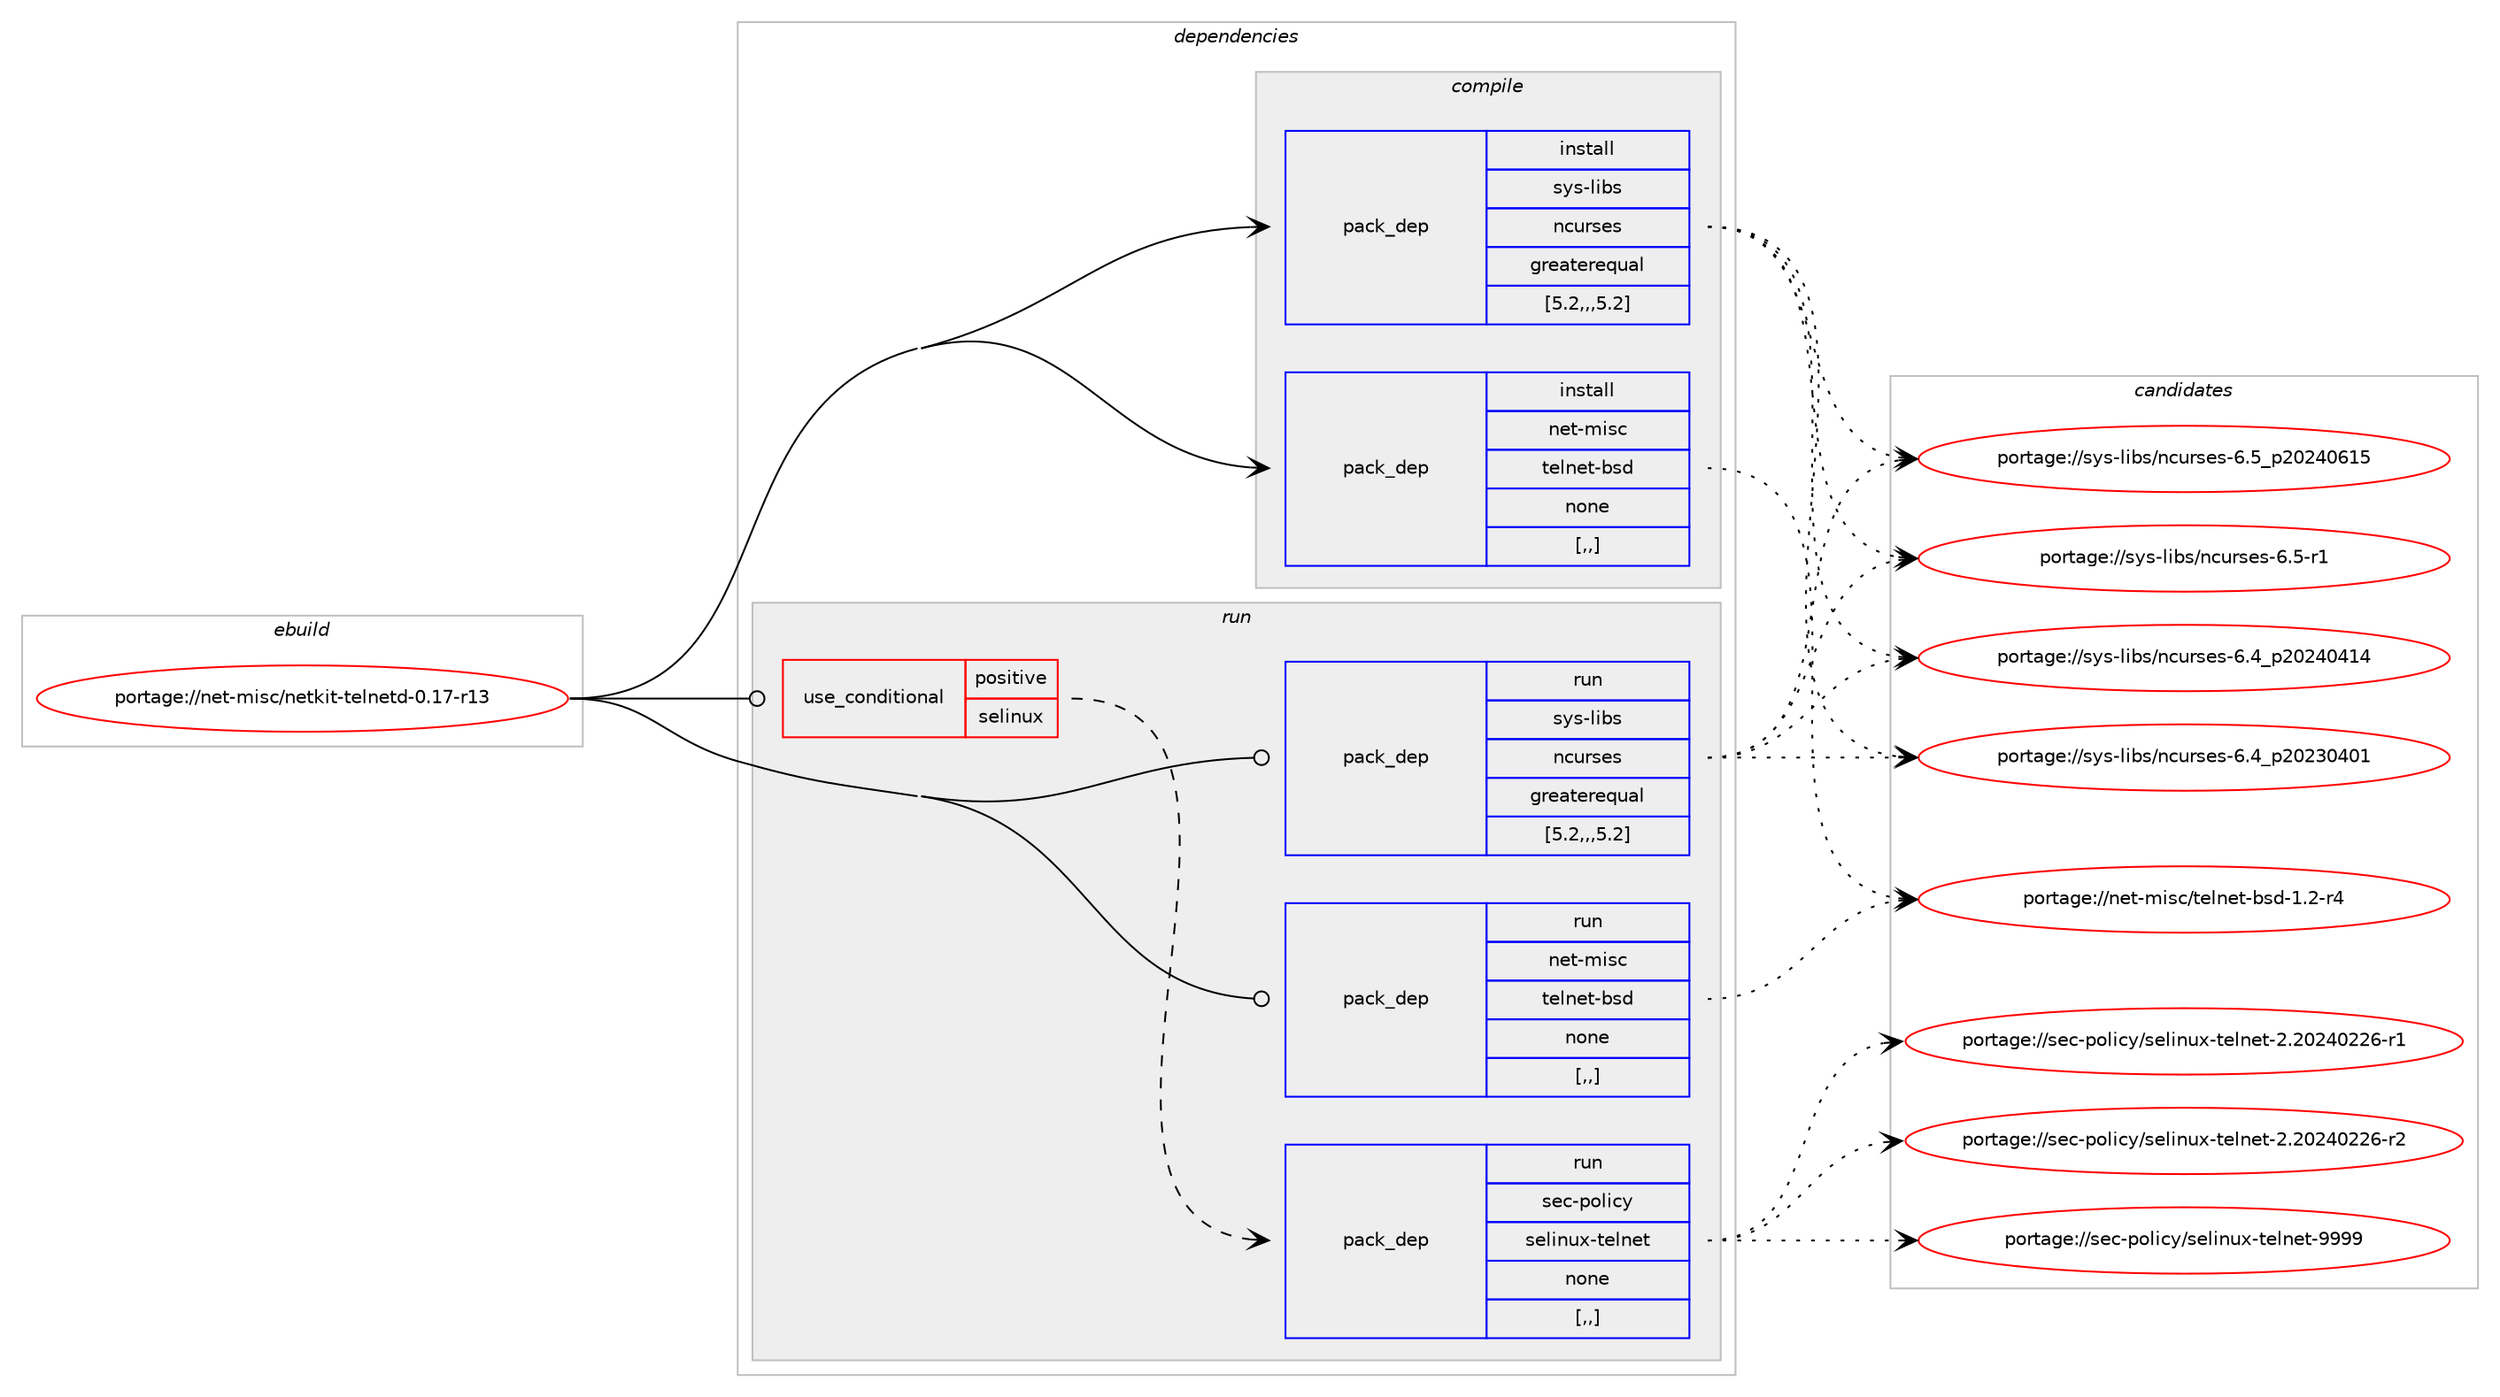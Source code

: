 digraph prolog {

# *************
# Graph options
# *************

newrank=true;
concentrate=true;
compound=true;
graph [rankdir=LR,fontname=Helvetica,fontsize=10,ranksep=1.5];#, ranksep=2.5, nodesep=0.2];
edge  [arrowhead=vee];
node  [fontname=Helvetica,fontsize=10];

# **********
# The ebuild
# **********

subgraph cluster_leftcol {
color=gray;
label=<<i>ebuild</i>>;
id [label="portage://net-misc/netkit-telnetd-0.17-r13", color=red, width=4, href="../net-misc/netkit-telnetd-0.17-r13.svg"];
}

# ****************
# The dependencies
# ****************

subgraph cluster_midcol {
color=gray;
label=<<i>dependencies</i>>;
subgraph cluster_compile {
fillcolor="#eeeeee";
style=filled;
label=<<i>compile</i>>;
subgraph pack271785 {
dependency372462 [label=<<TABLE BORDER="0" CELLBORDER="1" CELLSPACING="0" CELLPADDING="4" WIDTH="220"><TR><TD ROWSPAN="6" CELLPADDING="30">pack_dep</TD></TR><TR><TD WIDTH="110">install</TD></TR><TR><TD>sys-libs</TD></TR><TR><TD>ncurses</TD></TR><TR><TD>greaterequal</TD></TR><TR><TD>[5.2,,,5.2]</TD></TR></TABLE>>, shape=none, color=blue];
}
id:e -> dependency372462:w [weight=20,style="solid",arrowhead="vee"];
subgraph pack271786 {
dependency372463 [label=<<TABLE BORDER="0" CELLBORDER="1" CELLSPACING="0" CELLPADDING="4" WIDTH="220"><TR><TD ROWSPAN="6" CELLPADDING="30">pack_dep</TD></TR><TR><TD WIDTH="110">install</TD></TR><TR><TD>net-misc</TD></TR><TR><TD>telnet-bsd</TD></TR><TR><TD>none</TD></TR><TR><TD>[,,]</TD></TR></TABLE>>, shape=none, color=blue];
}
id:e -> dependency372463:w [weight=20,style="solid",arrowhead="vee"];
}
subgraph cluster_compileandrun {
fillcolor="#eeeeee";
style=filled;
label=<<i>compile and run</i>>;
}
subgraph cluster_run {
fillcolor="#eeeeee";
style=filled;
label=<<i>run</i>>;
subgraph cond98006 {
dependency372464 [label=<<TABLE BORDER="0" CELLBORDER="1" CELLSPACING="0" CELLPADDING="4"><TR><TD ROWSPAN="3" CELLPADDING="10">use_conditional</TD></TR><TR><TD>positive</TD></TR><TR><TD>selinux</TD></TR></TABLE>>, shape=none, color=red];
subgraph pack271787 {
dependency372465 [label=<<TABLE BORDER="0" CELLBORDER="1" CELLSPACING="0" CELLPADDING="4" WIDTH="220"><TR><TD ROWSPAN="6" CELLPADDING="30">pack_dep</TD></TR><TR><TD WIDTH="110">run</TD></TR><TR><TD>sec-policy</TD></TR><TR><TD>selinux-telnet</TD></TR><TR><TD>none</TD></TR><TR><TD>[,,]</TD></TR></TABLE>>, shape=none, color=blue];
}
dependency372464:e -> dependency372465:w [weight=20,style="dashed",arrowhead="vee"];
}
id:e -> dependency372464:w [weight=20,style="solid",arrowhead="odot"];
subgraph pack271788 {
dependency372466 [label=<<TABLE BORDER="0" CELLBORDER="1" CELLSPACING="0" CELLPADDING="4" WIDTH="220"><TR><TD ROWSPAN="6" CELLPADDING="30">pack_dep</TD></TR><TR><TD WIDTH="110">run</TD></TR><TR><TD>sys-libs</TD></TR><TR><TD>ncurses</TD></TR><TR><TD>greaterequal</TD></TR><TR><TD>[5.2,,,5.2]</TD></TR></TABLE>>, shape=none, color=blue];
}
id:e -> dependency372466:w [weight=20,style="solid",arrowhead="odot"];
subgraph pack271789 {
dependency372467 [label=<<TABLE BORDER="0" CELLBORDER="1" CELLSPACING="0" CELLPADDING="4" WIDTH="220"><TR><TD ROWSPAN="6" CELLPADDING="30">pack_dep</TD></TR><TR><TD WIDTH="110">run</TD></TR><TR><TD>net-misc</TD></TR><TR><TD>telnet-bsd</TD></TR><TR><TD>none</TD></TR><TR><TD>[,,]</TD></TR></TABLE>>, shape=none, color=blue];
}
id:e -> dependency372467:w [weight=20,style="solid",arrowhead="odot"];
}
}

# **************
# The candidates
# **************

subgraph cluster_choices {
rank=same;
color=gray;
label=<<i>candidates</i>>;

subgraph choice271785 {
color=black;
nodesep=1;
choice1151211154510810598115471109911711411510111545544653951125048505248544953 [label="portage://sys-libs/ncurses-6.5_p20240615", color=red, width=4,href="../sys-libs/ncurses-6.5_p20240615.svg"];
choice11512111545108105981154711099117114115101115455446534511449 [label="portage://sys-libs/ncurses-6.5-r1", color=red, width=4,href="../sys-libs/ncurses-6.5-r1.svg"];
choice1151211154510810598115471109911711411510111545544652951125048505248524952 [label="portage://sys-libs/ncurses-6.4_p20240414", color=red, width=4,href="../sys-libs/ncurses-6.4_p20240414.svg"];
choice1151211154510810598115471109911711411510111545544652951125048505148524849 [label="portage://sys-libs/ncurses-6.4_p20230401", color=red, width=4,href="../sys-libs/ncurses-6.4_p20230401.svg"];
dependency372462:e -> choice1151211154510810598115471109911711411510111545544653951125048505248544953:w [style=dotted,weight="100"];
dependency372462:e -> choice11512111545108105981154711099117114115101115455446534511449:w [style=dotted,weight="100"];
dependency372462:e -> choice1151211154510810598115471109911711411510111545544652951125048505248524952:w [style=dotted,weight="100"];
dependency372462:e -> choice1151211154510810598115471109911711411510111545544652951125048505148524849:w [style=dotted,weight="100"];
}
subgraph choice271786 {
color=black;
nodesep=1;
choice1101011164510910511599471161011081101011164598115100454946504511452 [label="portage://net-misc/telnet-bsd-1.2-r4", color=red, width=4,href="../net-misc/telnet-bsd-1.2-r4.svg"];
dependency372463:e -> choice1101011164510910511599471161011081101011164598115100454946504511452:w [style=dotted,weight="100"];
}
subgraph choice271787 {
color=black;
nodesep=1;
choice11510199451121111081059912147115101108105110117120451161011081101011164557575757 [label="portage://sec-policy/selinux-telnet-9999", color=red, width=4,href="../sec-policy/selinux-telnet-9999.svg"];
choice115101994511211110810599121471151011081051101171204511610110811010111645504650485052485050544511450 [label="portage://sec-policy/selinux-telnet-2.20240226-r2", color=red, width=4,href="../sec-policy/selinux-telnet-2.20240226-r2.svg"];
choice115101994511211110810599121471151011081051101171204511610110811010111645504650485052485050544511449 [label="portage://sec-policy/selinux-telnet-2.20240226-r1", color=red, width=4,href="../sec-policy/selinux-telnet-2.20240226-r1.svg"];
dependency372465:e -> choice11510199451121111081059912147115101108105110117120451161011081101011164557575757:w [style=dotted,weight="100"];
dependency372465:e -> choice115101994511211110810599121471151011081051101171204511610110811010111645504650485052485050544511450:w [style=dotted,weight="100"];
dependency372465:e -> choice115101994511211110810599121471151011081051101171204511610110811010111645504650485052485050544511449:w [style=dotted,weight="100"];
}
subgraph choice271788 {
color=black;
nodesep=1;
choice1151211154510810598115471109911711411510111545544653951125048505248544953 [label="portage://sys-libs/ncurses-6.5_p20240615", color=red, width=4,href="../sys-libs/ncurses-6.5_p20240615.svg"];
choice11512111545108105981154711099117114115101115455446534511449 [label="portage://sys-libs/ncurses-6.5-r1", color=red, width=4,href="../sys-libs/ncurses-6.5-r1.svg"];
choice1151211154510810598115471109911711411510111545544652951125048505248524952 [label="portage://sys-libs/ncurses-6.4_p20240414", color=red, width=4,href="../sys-libs/ncurses-6.4_p20240414.svg"];
choice1151211154510810598115471109911711411510111545544652951125048505148524849 [label="portage://sys-libs/ncurses-6.4_p20230401", color=red, width=4,href="../sys-libs/ncurses-6.4_p20230401.svg"];
dependency372466:e -> choice1151211154510810598115471109911711411510111545544653951125048505248544953:w [style=dotted,weight="100"];
dependency372466:e -> choice11512111545108105981154711099117114115101115455446534511449:w [style=dotted,weight="100"];
dependency372466:e -> choice1151211154510810598115471109911711411510111545544652951125048505248524952:w [style=dotted,weight="100"];
dependency372466:e -> choice1151211154510810598115471109911711411510111545544652951125048505148524849:w [style=dotted,weight="100"];
}
subgraph choice271789 {
color=black;
nodesep=1;
choice1101011164510910511599471161011081101011164598115100454946504511452 [label="portage://net-misc/telnet-bsd-1.2-r4", color=red, width=4,href="../net-misc/telnet-bsd-1.2-r4.svg"];
dependency372467:e -> choice1101011164510910511599471161011081101011164598115100454946504511452:w [style=dotted,weight="100"];
}
}

}
